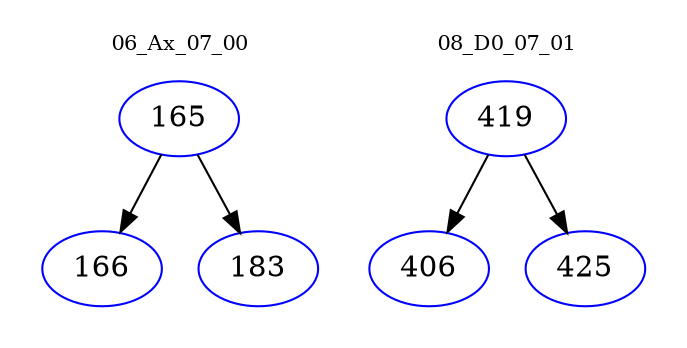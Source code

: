 digraph{
subgraph cluster_0 {
color = white
label = "06_Ax_07_00";
fontsize=10;
T0_165 [label="165", color="blue"]
T0_165 -> T0_166 [color="black"]
T0_166 [label="166", color="blue"]
T0_165 -> T0_183 [color="black"]
T0_183 [label="183", color="blue"]
}
subgraph cluster_1 {
color = white
label = "08_D0_07_01";
fontsize=10;
T1_419 [label="419", color="blue"]
T1_419 -> T1_406 [color="black"]
T1_406 [label="406", color="blue"]
T1_419 -> T1_425 [color="black"]
T1_425 [label="425", color="blue"]
}
}

